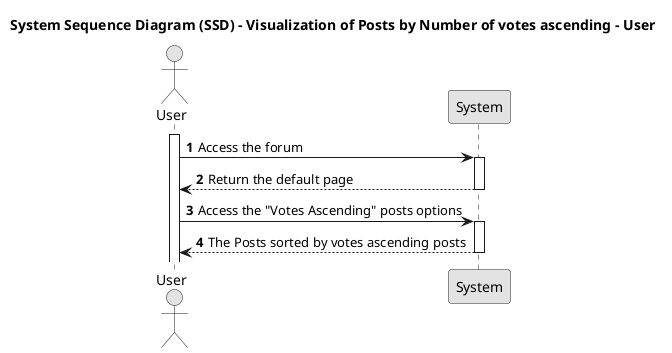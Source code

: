 @startuml US011
skinparam monochrome true
skinparam packageStyle rectangle
skinparam shadowing false

title System Sequence Diagram (SSD) - Visualization of Posts by Number of votes ascending - User

autonumber

actor "User" as User
participant "System" as System

activate User
    User -> System: Access the forum
   
    activate System
        System --> User : Return the default page 
    deactivate System

    User -> System : Access the "Votes Ascending" posts options

    activate System
        System --> User : The Posts sorted by votes ascending posts  
    deactivate System

@enduml